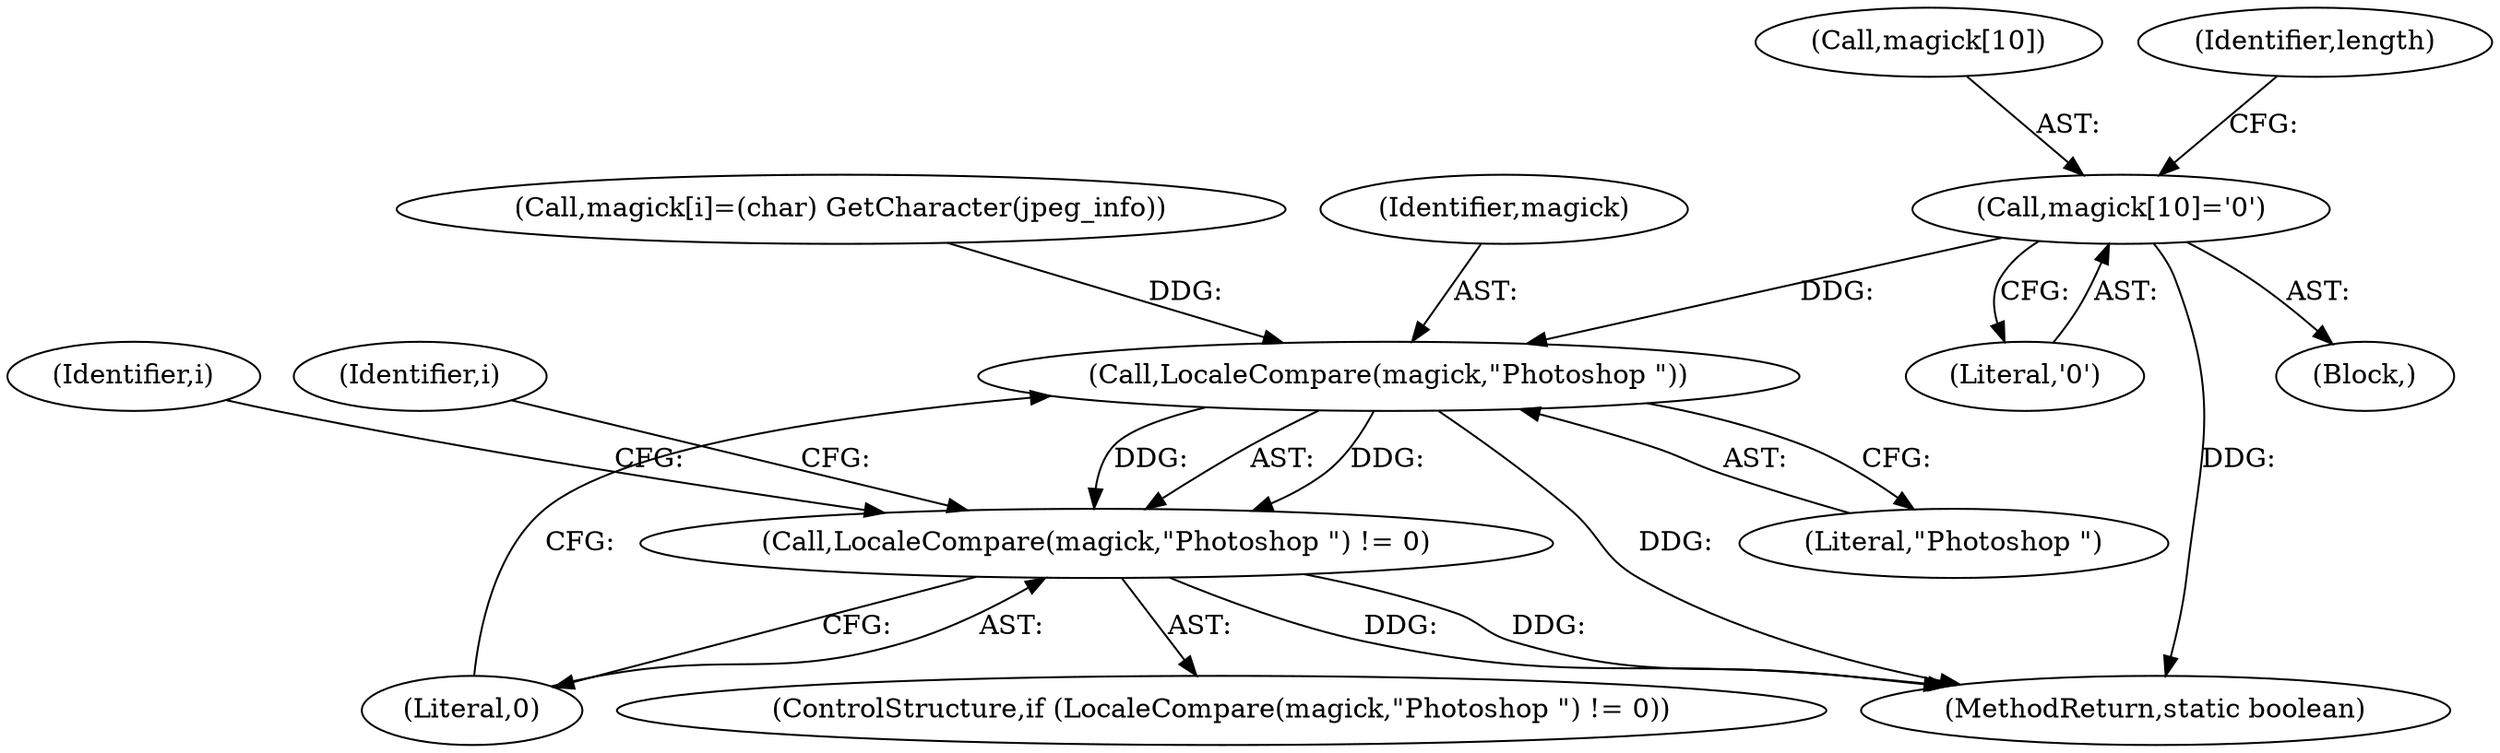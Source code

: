 digraph "0_ImageMagick_39f226a9c137f547e12afde972eeba7551124493_0@array" {
"1000172" [label="(Call,magick[10]='\0')"];
"1000188" [label="(Call,LocaleCompare(magick,\"Photoshop \"))"];
"1000187" [label="(Call,LocaleCompare(magick,\"Photoshop \") != 0)"];
"1000173" [label="(Call,magick[10])"];
"1000190" [label="(Literal,\"Photoshop \")"];
"1000416" [label="(MethodReturn,static boolean)"];
"1000189" [label="(Identifier,magick)"];
"1000178" [label="(Identifier,length)"];
"1000214" [label="(Identifier,i)"];
"1000191" [label="(Literal,0)"];
"1000186" [label="(ControlStructure,if (LocaleCompare(magick,\"Photoshop \") != 0))"];
"1000172" [label="(Call,magick[10]='\0')"];
"1000164" [label="(Call,magick[i]=(char) GetCharacter(jpeg_info))"];
"1000176" [label="(Literal,'\0')"];
"1000187" [label="(Call,LocaleCompare(magick,\"Photoshop \") != 0)"];
"1000195" [label="(Identifier,i)"];
"1000188" [label="(Call,LocaleCompare(magick,\"Photoshop \"))"];
"1000107" [label="(Block,)"];
"1000172" -> "1000107"  [label="AST: "];
"1000172" -> "1000176"  [label="CFG: "];
"1000173" -> "1000172"  [label="AST: "];
"1000176" -> "1000172"  [label="AST: "];
"1000178" -> "1000172"  [label="CFG: "];
"1000172" -> "1000416"  [label="DDG: "];
"1000172" -> "1000188"  [label="DDG: "];
"1000188" -> "1000187"  [label="AST: "];
"1000188" -> "1000190"  [label="CFG: "];
"1000189" -> "1000188"  [label="AST: "];
"1000190" -> "1000188"  [label="AST: "];
"1000191" -> "1000188"  [label="CFG: "];
"1000188" -> "1000416"  [label="DDG: "];
"1000188" -> "1000187"  [label="DDG: "];
"1000188" -> "1000187"  [label="DDG: "];
"1000164" -> "1000188"  [label="DDG: "];
"1000187" -> "1000186"  [label="AST: "];
"1000187" -> "1000191"  [label="CFG: "];
"1000191" -> "1000187"  [label="AST: "];
"1000195" -> "1000187"  [label="CFG: "];
"1000214" -> "1000187"  [label="CFG: "];
"1000187" -> "1000416"  [label="DDG: "];
"1000187" -> "1000416"  [label="DDG: "];
}
